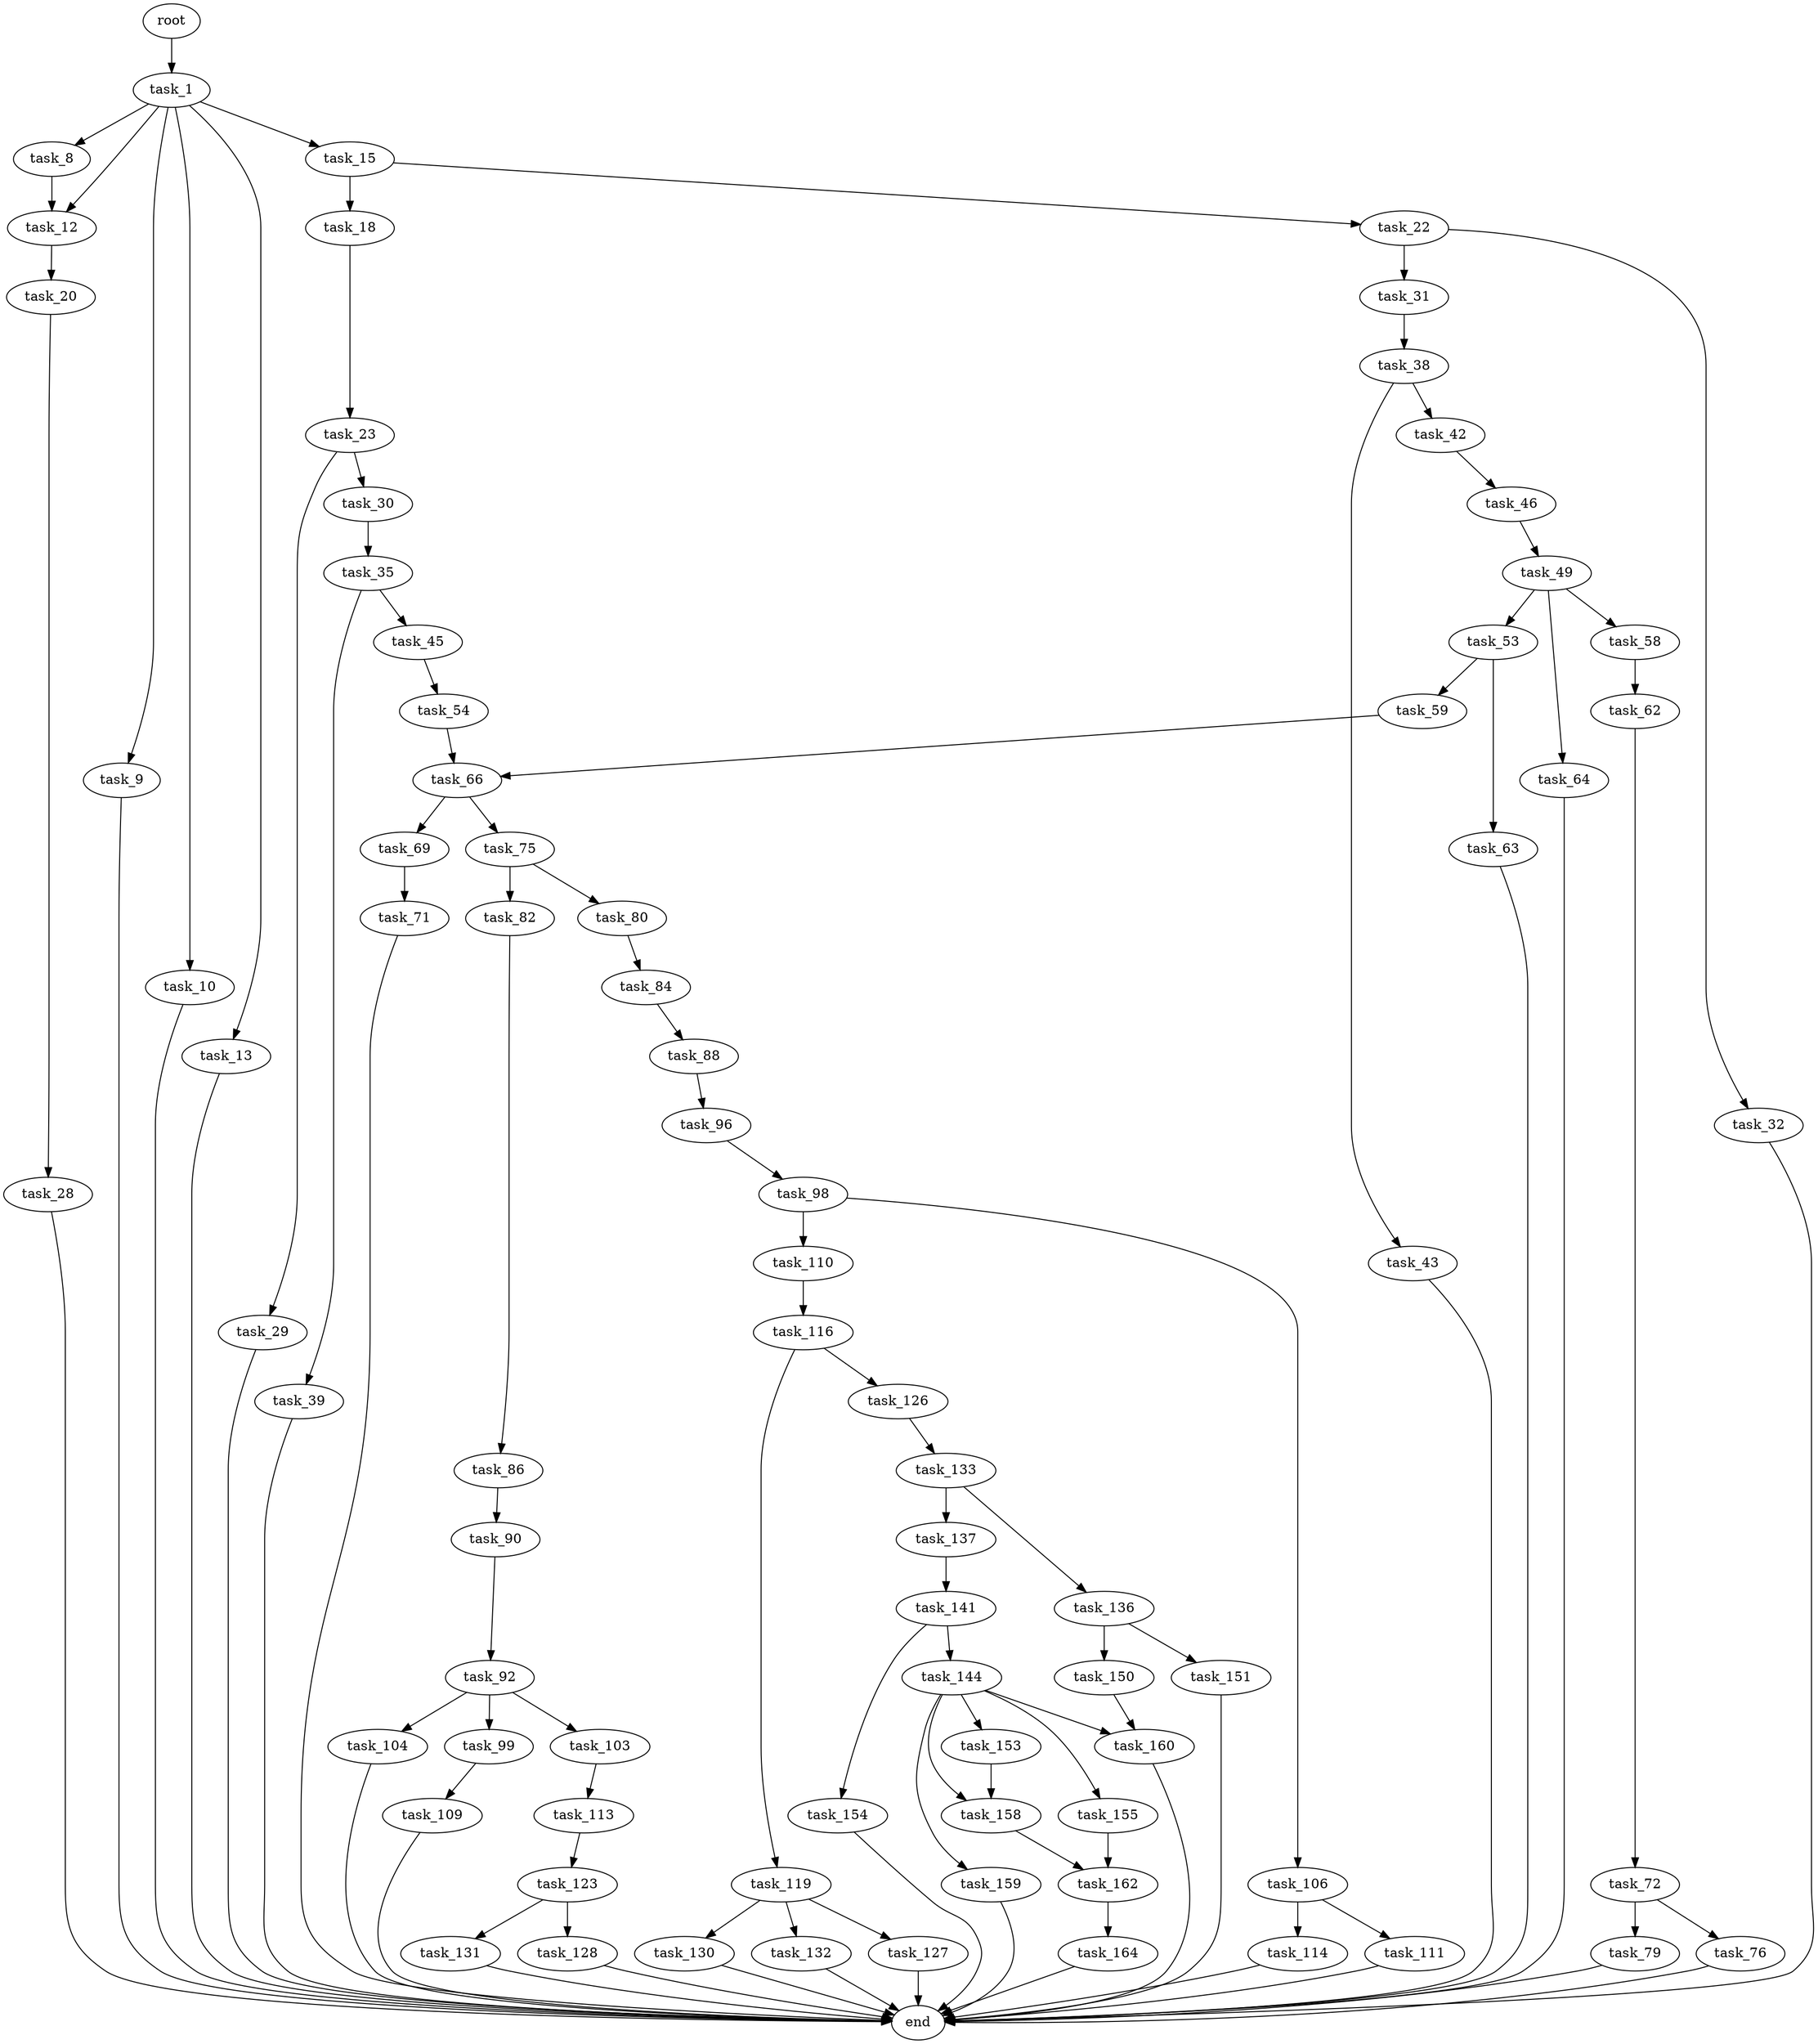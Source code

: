 digraph G {
  root [size="0.000000"];
  task_1 [size="13413656538.000000"];
  task_8 [size="155635157184.000000"];
  task_9 [size="251052001961.000000"];
  task_10 [size="368293445632.000000"];
  task_12 [size="7477030742.000000"];
  task_13 [size="2403679090.000000"];
  task_15 [size="7105384883.000000"];
  end [size="0.000000"];
  task_20 [size="30410409203.000000"];
  task_18 [size="3126474212.000000"];
  task_22 [size="1938062339.000000"];
  task_23 [size="68719476736.000000"];
  task_28 [size="368293445632.000000"];
  task_31 [size="305131889921.000000"];
  task_32 [size="231928233984.000000"];
  task_29 [size="8589934592.000000"];
  task_30 [size="13298058722.000000"];
  task_35 [size="62031302952.000000"];
  task_38 [size="68719476736.000000"];
  task_39 [size="68719476736.000000"];
  task_45 [size="962891831077.000000"];
  task_42 [size="13278072506.000000"];
  task_43 [size="836653778944.000000"];
  task_46 [size="6746418568.000000"];
  task_54 [size="368293445632.000000"];
  task_49 [size="28991029248.000000"];
  task_53 [size="3579445493.000000"];
  task_58 [size="64697632431.000000"];
  task_64 [size="1073741824000.000000"];
  task_59 [size="1073741824000.000000"];
  task_63 [size="28298922852.000000"];
  task_66 [size="7542078597.000000"];
  task_62 [size="68719476736.000000"];
  task_72 [size="782757789696.000000"];
  task_69 [size="86369595796.000000"];
  task_75 [size="1548324391.000000"];
  task_71 [size="139438470804.000000"];
  task_76 [size="28991029248.000000"];
  task_79 [size="1073741824000.000000"];
  task_80 [size="26280318707.000000"];
  task_82 [size="549755813888.000000"];
  task_84 [size="368293445632.000000"];
  task_86 [size="33702893915.000000"];
  task_88 [size="14355893365.000000"];
  task_90 [size="187181850684.000000"];
  task_96 [size="613018621101.000000"];
  task_92 [size="139155907586.000000"];
  task_99 [size="29617942056.000000"];
  task_103 [size="11678707821.000000"];
  task_104 [size="1369672678195.000000"];
  task_98 [size="559595385.000000"];
  task_106 [size="32892777267.000000"];
  task_110 [size="146812612189.000000"];
  task_109 [size="8589934592.000000"];
  task_113 [size="68719476736.000000"];
  task_111 [size="56526111525.000000"];
  task_114 [size="8362176890.000000"];
  task_116 [size="311391284341.000000"];
  task_123 [size="157407815912.000000"];
  task_119 [size="28991029248.000000"];
  task_126 [size="231928233984.000000"];
  task_127 [size="143797546141.000000"];
  task_130 [size="39839365875.000000"];
  task_132 [size="68719476736.000000"];
  task_128 [size="1516983558.000000"];
  task_131 [size="1073741824000.000000"];
  task_133 [size="14841428788.000000"];
  task_136 [size="36899062294.000000"];
  task_137 [size="102639925188.000000"];
  task_150 [size="28991029248.000000"];
  task_151 [size="782757789696.000000"];
  task_141 [size="46185082875.000000"];
  task_144 [size="151568171875.000000"];
  task_154 [size="27159724736.000000"];
  task_153 [size="5802335805.000000"];
  task_155 [size="1284564903.000000"];
  task_158 [size="4157914323.000000"];
  task_159 [size="40449007547.000000"];
  task_160 [size="610627985393.000000"];
  task_162 [size="46498633884.000000"];
  task_164 [size="18538797999.000000"];

  root -> task_1 [size="1.000000"];
  task_1 -> task_8 [size="679477248.000000"];
  task_1 -> task_9 [size="679477248.000000"];
  task_1 -> task_10 [size="679477248.000000"];
  task_1 -> task_12 [size="679477248.000000"];
  task_1 -> task_13 [size="679477248.000000"];
  task_1 -> task_15 [size="679477248.000000"];
  task_8 -> task_12 [size="134217728.000000"];
  task_9 -> end [size="1.000000"];
  task_10 -> end [size="1.000000"];
  task_12 -> task_20 [size="679477248.000000"];
  task_13 -> end [size="1.000000"];
  task_15 -> task_18 [size="411041792.000000"];
  task_15 -> task_22 [size="411041792.000000"];
  task_20 -> task_28 [size="679477248.000000"];
  task_18 -> task_23 [size="301989888.000000"];
  task_22 -> task_31 [size="33554432.000000"];
  task_22 -> task_32 [size="33554432.000000"];
  task_23 -> task_29 [size="134217728.000000"];
  task_23 -> task_30 [size="134217728.000000"];
  task_28 -> end [size="1.000000"];
  task_31 -> task_38 [size="209715200.000000"];
  task_32 -> end [size="1.000000"];
  task_29 -> end [size="1.000000"];
  task_30 -> task_35 [size="33554432.000000"];
  task_35 -> task_39 [size="134217728.000000"];
  task_35 -> task_45 [size="134217728.000000"];
  task_38 -> task_42 [size="134217728.000000"];
  task_38 -> task_43 [size="134217728.000000"];
  task_39 -> end [size="1.000000"];
  task_45 -> task_54 [size="679477248.000000"];
  task_42 -> task_46 [size="838860800.000000"];
  task_43 -> end [size="1.000000"];
  task_46 -> task_49 [size="679477248.000000"];
  task_54 -> task_66 [size="411041792.000000"];
  task_49 -> task_53 [size="75497472.000000"];
  task_49 -> task_58 [size="75497472.000000"];
  task_49 -> task_64 [size="75497472.000000"];
  task_53 -> task_59 [size="134217728.000000"];
  task_53 -> task_63 [size="134217728.000000"];
  task_58 -> task_62 [size="75497472.000000"];
  task_64 -> end [size="1.000000"];
  task_59 -> task_66 [size="838860800.000000"];
  task_63 -> end [size="1.000000"];
  task_66 -> task_69 [size="301989888.000000"];
  task_66 -> task_75 [size="301989888.000000"];
  task_62 -> task_72 [size="134217728.000000"];
  task_72 -> task_76 [size="679477248.000000"];
  task_72 -> task_79 [size="679477248.000000"];
  task_69 -> task_71 [size="209715200.000000"];
  task_75 -> task_80 [size="75497472.000000"];
  task_75 -> task_82 [size="75497472.000000"];
  task_71 -> end [size="1.000000"];
  task_76 -> end [size="1.000000"];
  task_79 -> end [size="1.000000"];
  task_80 -> task_84 [size="411041792.000000"];
  task_82 -> task_86 [size="536870912.000000"];
  task_84 -> task_88 [size="411041792.000000"];
  task_86 -> task_90 [size="679477248.000000"];
  task_88 -> task_96 [size="33554432.000000"];
  task_90 -> task_92 [size="134217728.000000"];
  task_96 -> task_98 [size="411041792.000000"];
  task_92 -> task_99 [size="209715200.000000"];
  task_92 -> task_103 [size="209715200.000000"];
  task_92 -> task_104 [size="209715200.000000"];
  task_99 -> task_109 [size="134217728.000000"];
  task_103 -> task_113 [size="679477248.000000"];
  task_104 -> end [size="1.000000"];
  task_98 -> task_106 [size="33554432.000000"];
  task_98 -> task_110 [size="33554432.000000"];
  task_106 -> task_111 [size="679477248.000000"];
  task_106 -> task_114 [size="679477248.000000"];
  task_110 -> task_116 [size="411041792.000000"];
  task_109 -> end [size="1.000000"];
  task_113 -> task_123 [size="134217728.000000"];
  task_111 -> end [size="1.000000"];
  task_114 -> end [size="1.000000"];
  task_116 -> task_119 [size="209715200.000000"];
  task_116 -> task_126 [size="209715200.000000"];
  task_123 -> task_128 [size="301989888.000000"];
  task_123 -> task_131 [size="301989888.000000"];
  task_119 -> task_127 [size="75497472.000000"];
  task_119 -> task_130 [size="75497472.000000"];
  task_119 -> task_132 [size="75497472.000000"];
  task_126 -> task_133 [size="301989888.000000"];
  task_127 -> end [size="1.000000"];
  task_130 -> end [size="1.000000"];
  task_132 -> end [size="1.000000"];
  task_128 -> end [size="1.000000"];
  task_131 -> end [size="1.000000"];
  task_133 -> task_136 [size="679477248.000000"];
  task_133 -> task_137 [size="679477248.000000"];
  task_136 -> task_150 [size="838860800.000000"];
  task_136 -> task_151 [size="838860800.000000"];
  task_137 -> task_141 [size="134217728.000000"];
  task_150 -> task_160 [size="75497472.000000"];
  task_151 -> end [size="1.000000"];
  task_141 -> task_144 [size="838860800.000000"];
  task_141 -> task_154 [size="838860800.000000"];
  task_144 -> task_153 [size="209715200.000000"];
  task_144 -> task_155 [size="209715200.000000"];
  task_144 -> task_158 [size="209715200.000000"];
  task_144 -> task_159 [size="209715200.000000"];
  task_144 -> task_160 [size="209715200.000000"];
  task_154 -> end [size="1.000000"];
  task_153 -> task_158 [size="209715200.000000"];
  task_155 -> task_162 [size="75497472.000000"];
  task_158 -> task_162 [size="75497472.000000"];
  task_159 -> end [size="1.000000"];
  task_160 -> end [size="1.000000"];
  task_162 -> task_164 [size="134217728.000000"];
  task_164 -> end [size="1.000000"];
}
